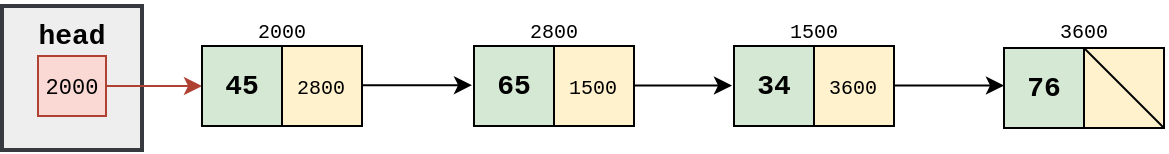 <mxfile version="24.6.4" type="device">
  <diagram name="Página-1" id="jQoiph2c1nl-3ZJ2nl2n">
    <mxGraphModel dx="880" dy="532" grid="1" gridSize="10" guides="1" tooltips="1" connect="1" arrows="1" fold="1" page="1" pageScale="1" pageWidth="827" pageHeight="1169" math="0" shadow="0">
      <root>
        <mxCell id="0" />
        <mxCell id="1" parent="0" />
        <mxCell id="_NtyxQ0_7e0Htwn68GD2-7" value="" style="rounded=0;whiteSpace=wrap;html=1;fillColor=#eeeeee;strokeColor=#36393D;strokeWidth=2;" parent="1" vertex="1">
          <mxGeometry x="70" y="160" width="70" height="72" as="geometry" />
        </mxCell>
        <mxCell id="_NtyxQ0_7e0Htwn68GD2-2" value="&lt;font style=&quot;font-size: 11px;&quot; face=&quot;Courier New&quot;&gt;2000&lt;/font&gt;" style="rounded=0;whiteSpace=wrap;html=1;fillColor=#fad9d5;strokeColor=#ae4132;" parent="1" vertex="1">
          <mxGeometry x="88" y="185" width="34" height="30" as="geometry" />
        </mxCell>
        <mxCell id="_NtyxQ0_7e0Htwn68GD2-6" value="" style="endArrow=classic;html=1;rounded=0;exitX=1;exitY=0.5;exitDx=0;exitDy=0;strokeColor=#AE4132;entryX=0;entryY=0.5;entryDx=0;entryDy=0;" parent="1" source="_NtyxQ0_7e0Htwn68GD2-2" target="3QNwfG33OlBaRYiH3SOb-1" edge="1">
          <mxGeometry width="50" height="50" relative="1" as="geometry">
            <mxPoint x="260" y="320" as="sourcePoint" />
            <mxPoint x="210" y="200" as="targetPoint" />
          </mxGeometry>
        </mxCell>
        <mxCell id="3QNwfG33OlBaRYiH3SOb-5" value="" style="endArrow=classic;html=1;rounded=0;" parent="1" edge="1">
          <mxGeometry width="50" height="50" relative="1" as="geometry">
            <mxPoint x="250" y="199.58" as="sourcePoint" />
            <mxPoint x="305" y="199.58" as="targetPoint" />
          </mxGeometry>
        </mxCell>
        <mxCell id="3QNwfG33OlBaRYiH3SOb-13" value="" style="endArrow=classic;html=1;rounded=0;" parent="1" edge="1">
          <mxGeometry width="50" height="50" relative="1" as="geometry">
            <mxPoint x="380" y="199.76" as="sourcePoint" />
            <mxPoint x="435" y="199.76" as="targetPoint" />
          </mxGeometry>
        </mxCell>
        <mxCell id="pcTX_WsL1KrIylRJnZQG-1" value="&lt;font style=&quot;font-size: 10px;&quot; face=&quot;Courier New&quot;&gt;2000&lt;/font&gt;" style="text;html=1;align=center;verticalAlign=middle;whiteSpace=wrap;rounded=0;" parent="1" vertex="1">
          <mxGeometry x="190" y="157" width="40" height="30" as="geometry" />
        </mxCell>
        <mxCell id="pcTX_WsL1KrIylRJnZQG-3" value="&lt;font size=&quot;1&quot; face=&quot;Courier New&quot;&gt;&lt;b style=&quot;font-size: 14px;&quot;&gt;head&lt;/b&gt;&lt;/font&gt;" style="text;html=1;align=center;verticalAlign=middle;whiteSpace=wrap;rounded=0;" parent="1" vertex="1">
          <mxGeometry x="75" y="165" width="60" height="20" as="geometry" />
        </mxCell>
        <mxCell id="pcTX_WsL1KrIylRJnZQG-6" value="" style="group" parent="1" vertex="1" connectable="0">
          <mxGeometry x="170" y="180" width="80" height="40" as="geometry" />
        </mxCell>
        <mxCell id="3QNwfG33OlBaRYiH3SOb-1" value="&lt;font face=&quot;Courier New&quot;&gt;&lt;span style=&quot;font-size: 14px;&quot;&gt;&lt;b&gt;45&lt;/b&gt;&lt;/span&gt;&lt;/font&gt;" style="rounded=0;whiteSpace=wrap;html=1;fillColor=#d5e8d4;strokeColor=#000000;" parent="pcTX_WsL1KrIylRJnZQG-6" vertex="1">
          <mxGeometry width="40" height="40" as="geometry" />
        </mxCell>
        <mxCell id="3QNwfG33OlBaRYiH3SOb-2" value="" style="rounded=0;whiteSpace=wrap;html=1;fillColor=#fff2cc;strokeColor=#000000;" parent="pcTX_WsL1KrIylRJnZQG-6" vertex="1">
          <mxGeometry x="40" width="40" height="40" as="geometry" />
        </mxCell>
        <mxCell id="pcTX_WsL1KrIylRJnZQG-5" value="&lt;font style=&quot;font-size: 10px;&quot; face=&quot;Courier New&quot;&gt;2800&lt;/font&gt;" style="text;html=1;align=center;verticalAlign=middle;whiteSpace=wrap;rounded=0;" parent="pcTX_WsL1KrIylRJnZQG-6" vertex="1">
          <mxGeometry x="44" y="5" width="31" height="30" as="geometry" />
        </mxCell>
        <mxCell id="pcTX_WsL1KrIylRJnZQG-7" value="" style="group" parent="1" vertex="1" connectable="0">
          <mxGeometry x="306" y="180" width="80" height="40" as="geometry" />
        </mxCell>
        <mxCell id="pcTX_WsL1KrIylRJnZQG-8" value="&lt;font face=&quot;Courier New&quot;&gt;&lt;span style=&quot;font-size: 14px;&quot;&gt;&lt;b&gt;65&lt;/b&gt;&lt;/span&gt;&lt;/font&gt;" style="rounded=0;whiteSpace=wrap;html=1;fillColor=#d5e8d4;strokeColor=#000000;" parent="pcTX_WsL1KrIylRJnZQG-7" vertex="1">
          <mxGeometry width="40" height="40" as="geometry" />
        </mxCell>
        <mxCell id="pcTX_WsL1KrIylRJnZQG-9" value="" style="rounded=0;whiteSpace=wrap;html=1;fillColor=#fff2cc;strokeColor=#000000;" parent="pcTX_WsL1KrIylRJnZQG-7" vertex="1">
          <mxGeometry x="40" width="40" height="40" as="geometry" />
        </mxCell>
        <mxCell id="pcTX_WsL1KrIylRJnZQG-10" value="&lt;font style=&quot;font-size: 10px;&quot; face=&quot;Courier New&quot;&gt;1500&lt;/font&gt;" style="text;html=1;align=center;verticalAlign=middle;whiteSpace=wrap;rounded=0;" parent="pcTX_WsL1KrIylRJnZQG-7" vertex="1">
          <mxGeometry x="44" y="5" width="31" height="30" as="geometry" />
        </mxCell>
        <mxCell id="pcTX_WsL1KrIylRJnZQG-11" value="" style="group" parent="1" vertex="1" connectable="0">
          <mxGeometry x="436" y="180" width="80" height="40" as="geometry" />
        </mxCell>
        <mxCell id="pcTX_WsL1KrIylRJnZQG-12" value="&lt;font face=&quot;Courier New&quot;&gt;&lt;span style=&quot;font-size: 14px;&quot;&gt;&lt;b&gt;34&lt;/b&gt;&lt;/span&gt;&lt;/font&gt;" style="rounded=0;whiteSpace=wrap;html=1;fillColor=#d5e8d4;strokeColor=#000000;" parent="pcTX_WsL1KrIylRJnZQG-11" vertex="1">
          <mxGeometry width="40" height="40" as="geometry" />
        </mxCell>
        <mxCell id="pcTX_WsL1KrIylRJnZQG-13" value="" style="rounded=0;whiteSpace=wrap;html=1;fillColor=#fff2cc;strokeColor=#000000;" parent="pcTX_WsL1KrIylRJnZQG-11" vertex="1">
          <mxGeometry x="40" width="40" height="40" as="geometry" />
        </mxCell>
        <mxCell id="pcTX_WsL1KrIylRJnZQG-14" value="&lt;font style=&quot;font-size: 10px;&quot; face=&quot;Courier New&quot;&gt;3600&lt;/font&gt;" style="text;html=1;align=center;verticalAlign=middle;whiteSpace=wrap;rounded=0;" parent="pcTX_WsL1KrIylRJnZQG-11" vertex="1">
          <mxGeometry x="44" y="5" width="31" height="30" as="geometry" />
        </mxCell>
        <mxCell id="pcTX_WsL1KrIylRJnZQG-15" value="" style="endArrow=classic;html=1;rounded=0;" parent="1" edge="1">
          <mxGeometry width="50" height="50" relative="1" as="geometry">
            <mxPoint x="516" y="199.76" as="sourcePoint" />
            <mxPoint x="571" y="199.76" as="targetPoint" />
          </mxGeometry>
        </mxCell>
        <mxCell id="pcTX_WsL1KrIylRJnZQG-16" value="" style="group" parent="1" vertex="1" connectable="0">
          <mxGeometry x="571" y="181" width="80" height="40" as="geometry" />
        </mxCell>
        <mxCell id="pcTX_WsL1KrIylRJnZQG-17" value="&lt;font face=&quot;Courier New&quot;&gt;&lt;span style=&quot;font-size: 14px;&quot;&gt;&lt;b&gt;76&lt;/b&gt;&lt;/span&gt;&lt;/font&gt;" style="rounded=0;whiteSpace=wrap;html=1;fillColor=#d5e8d4;strokeColor=#000000;" parent="pcTX_WsL1KrIylRJnZQG-16" vertex="1">
          <mxGeometry width="40" height="40" as="geometry" />
        </mxCell>
        <mxCell id="pcTX_WsL1KrIylRJnZQG-18" value="" style="rounded=0;whiteSpace=wrap;html=1;fillColor=#fff2cc;strokeColor=#000000;" parent="pcTX_WsL1KrIylRJnZQG-16" vertex="1">
          <mxGeometry x="40" width="40" height="40" as="geometry" />
        </mxCell>
        <mxCell id="pcTX_WsL1KrIylRJnZQG-20" value="&lt;font style=&quot;font-size: 10px;&quot; face=&quot;Courier New&quot;&gt;2800&lt;/font&gt;" style="text;html=1;align=center;verticalAlign=middle;whiteSpace=wrap;rounded=0;" parent="1" vertex="1">
          <mxGeometry x="326" y="157" width="40" height="30" as="geometry" />
        </mxCell>
        <mxCell id="pcTX_WsL1KrIylRJnZQG-21" value="&lt;font style=&quot;font-size: 10px;&quot; face=&quot;Courier New&quot;&gt;1500&lt;/font&gt;" style="text;html=1;align=center;verticalAlign=middle;whiteSpace=wrap;rounded=0;" parent="1" vertex="1">
          <mxGeometry x="456" y="157" width="40" height="30" as="geometry" />
        </mxCell>
        <mxCell id="pcTX_WsL1KrIylRJnZQG-22" value="&lt;font style=&quot;font-size: 10px;&quot; face=&quot;Courier New&quot;&gt;3600&lt;/font&gt;" style="text;html=1;align=center;verticalAlign=middle;whiteSpace=wrap;rounded=0;" parent="1" vertex="1">
          <mxGeometry x="591" y="165.5" width="40" height="13" as="geometry" />
        </mxCell>
        <mxCell id="pcTX_WsL1KrIylRJnZQG-23" value="" style="endArrow=none;html=1;rounded=0;entryX=1;entryY=1;entryDx=0;entryDy=0;" parent="1" edge="1">
          <mxGeometry width="50" height="50" relative="1" as="geometry">
            <mxPoint x="611" y="181" as="sourcePoint" />
            <mxPoint x="651" y="221" as="targetPoint" />
          </mxGeometry>
        </mxCell>
      </root>
    </mxGraphModel>
  </diagram>
</mxfile>
